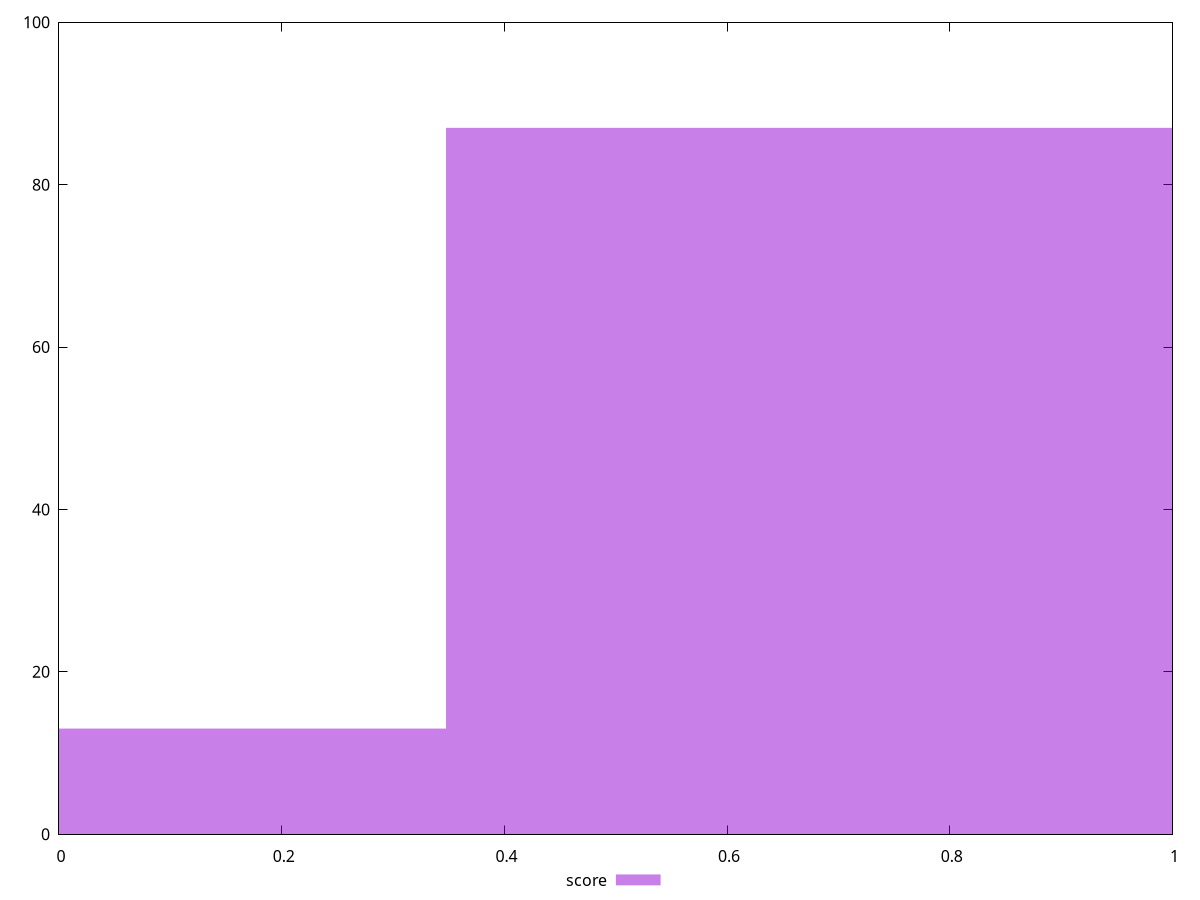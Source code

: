 reset

$score <<EOF
0 13
0.6951532724444552 87
EOF

set key outside below
set boxwidth 0.6951532724444552
set xrange [0:1]
set yrange [0:100]
set trange [0:100]
set style fill transparent solid 0.5 noborder
set terminal svg size 640, 490 enhanced background rgb 'white'
set output "report_00017_2021-02-10T15-08-03.406Z/estimated-input-latency/samples/pages+cached/score/histogram.svg"

plot $score title "score" with boxes

reset
